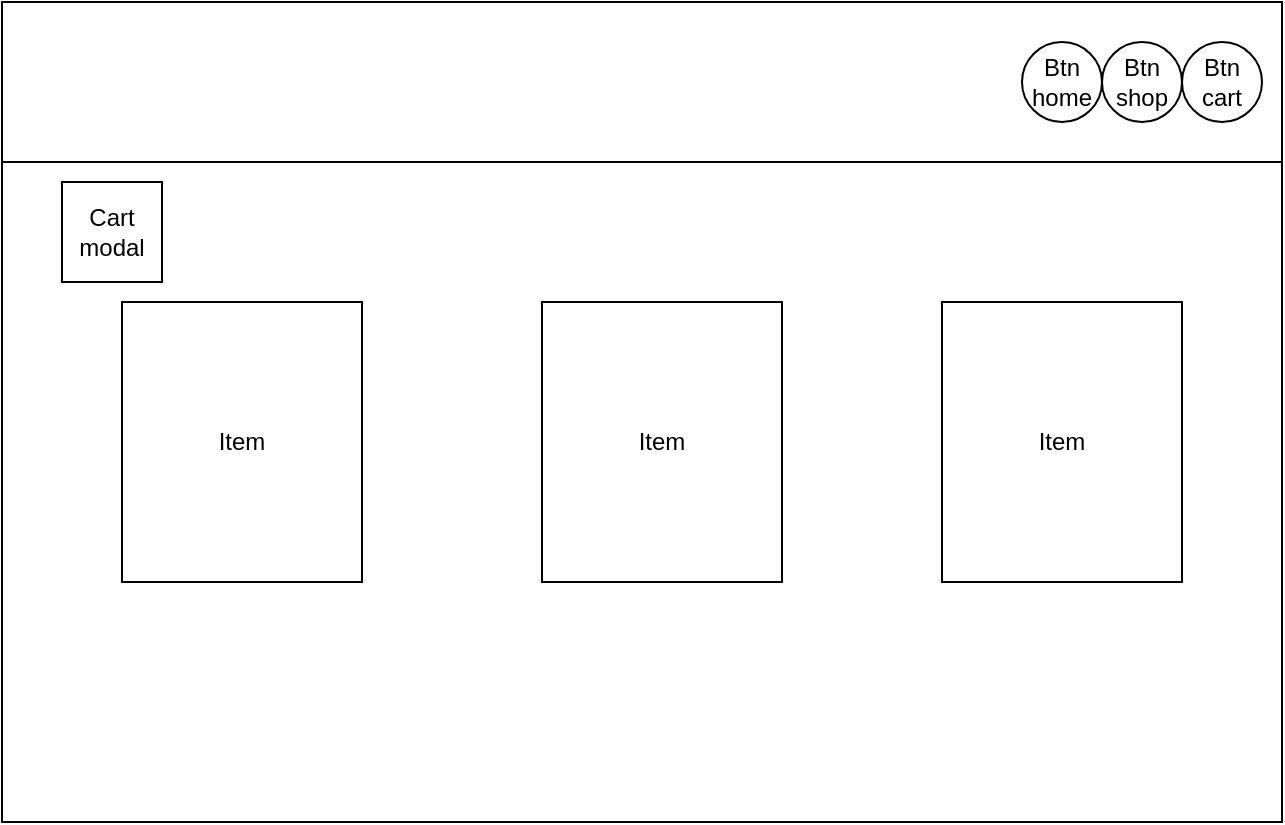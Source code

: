 <mxfile version="21.0.8" type="device"><diagram name="Page-1" id="W0RyCRZbiLyZlTIbJEpH"><mxGraphModel dx="794" dy="438" grid="1" gridSize="10" guides="1" tooltips="1" connect="1" arrows="1" fold="1" page="1" pageScale="1" pageWidth="850" pageHeight="1100" math="0" shadow="0"><root><mxCell id="0"/><mxCell id="1" parent="0"/><mxCell id="VNr2VF39pEHR80UnQ-zB-1" value="" style="rounded=0;whiteSpace=wrap;html=1;" vertex="1" parent="1"><mxGeometry x="80" y="40" width="640" height="410" as="geometry"/></mxCell><mxCell id="VNr2VF39pEHR80UnQ-zB-2" value="" style="rounded=0;whiteSpace=wrap;html=1;" vertex="1" parent="1"><mxGeometry x="80" y="40" width="640" height="80" as="geometry"/></mxCell><mxCell id="VNr2VF39pEHR80UnQ-zB-4" value="Btn home" style="ellipse;whiteSpace=wrap;html=1;aspect=fixed;" vertex="1" parent="1"><mxGeometry x="590" y="60" width="40" height="40" as="geometry"/></mxCell><mxCell id="VNr2VF39pEHR80UnQ-zB-5" value="Btn shop" style="ellipse;whiteSpace=wrap;html=1;aspect=fixed;" vertex="1" parent="1"><mxGeometry x="630" y="60" width="40" height="40" as="geometry"/></mxCell><mxCell id="VNr2VF39pEHR80UnQ-zB-6" value="Btn cart" style="ellipse;whiteSpace=wrap;html=1;aspect=fixed;" vertex="1" parent="1"><mxGeometry x="670" y="60" width="40" height="40" as="geometry"/></mxCell><mxCell id="VNr2VF39pEHR80UnQ-zB-7" value="Item" style="rounded=0;whiteSpace=wrap;html=1;" vertex="1" parent="1"><mxGeometry x="140" y="190" width="120" height="140" as="geometry"/></mxCell><mxCell id="VNr2VF39pEHR80UnQ-zB-8" value="Item" style="rounded=0;whiteSpace=wrap;html=1;" vertex="1" parent="1"><mxGeometry x="350" y="190" width="120" height="140" as="geometry"/></mxCell><mxCell id="VNr2VF39pEHR80UnQ-zB-9" value="Item" style="rounded=0;whiteSpace=wrap;html=1;" vertex="1" parent="1"><mxGeometry x="550" y="190" width="120" height="140" as="geometry"/></mxCell><mxCell id="VNr2VF39pEHR80UnQ-zB-10" value="Cart modal" style="whiteSpace=wrap;html=1;aspect=fixed;" vertex="1" parent="1"><mxGeometry x="110" y="130" width="50" height="50" as="geometry"/></mxCell></root></mxGraphModel></diagram></mxfile>